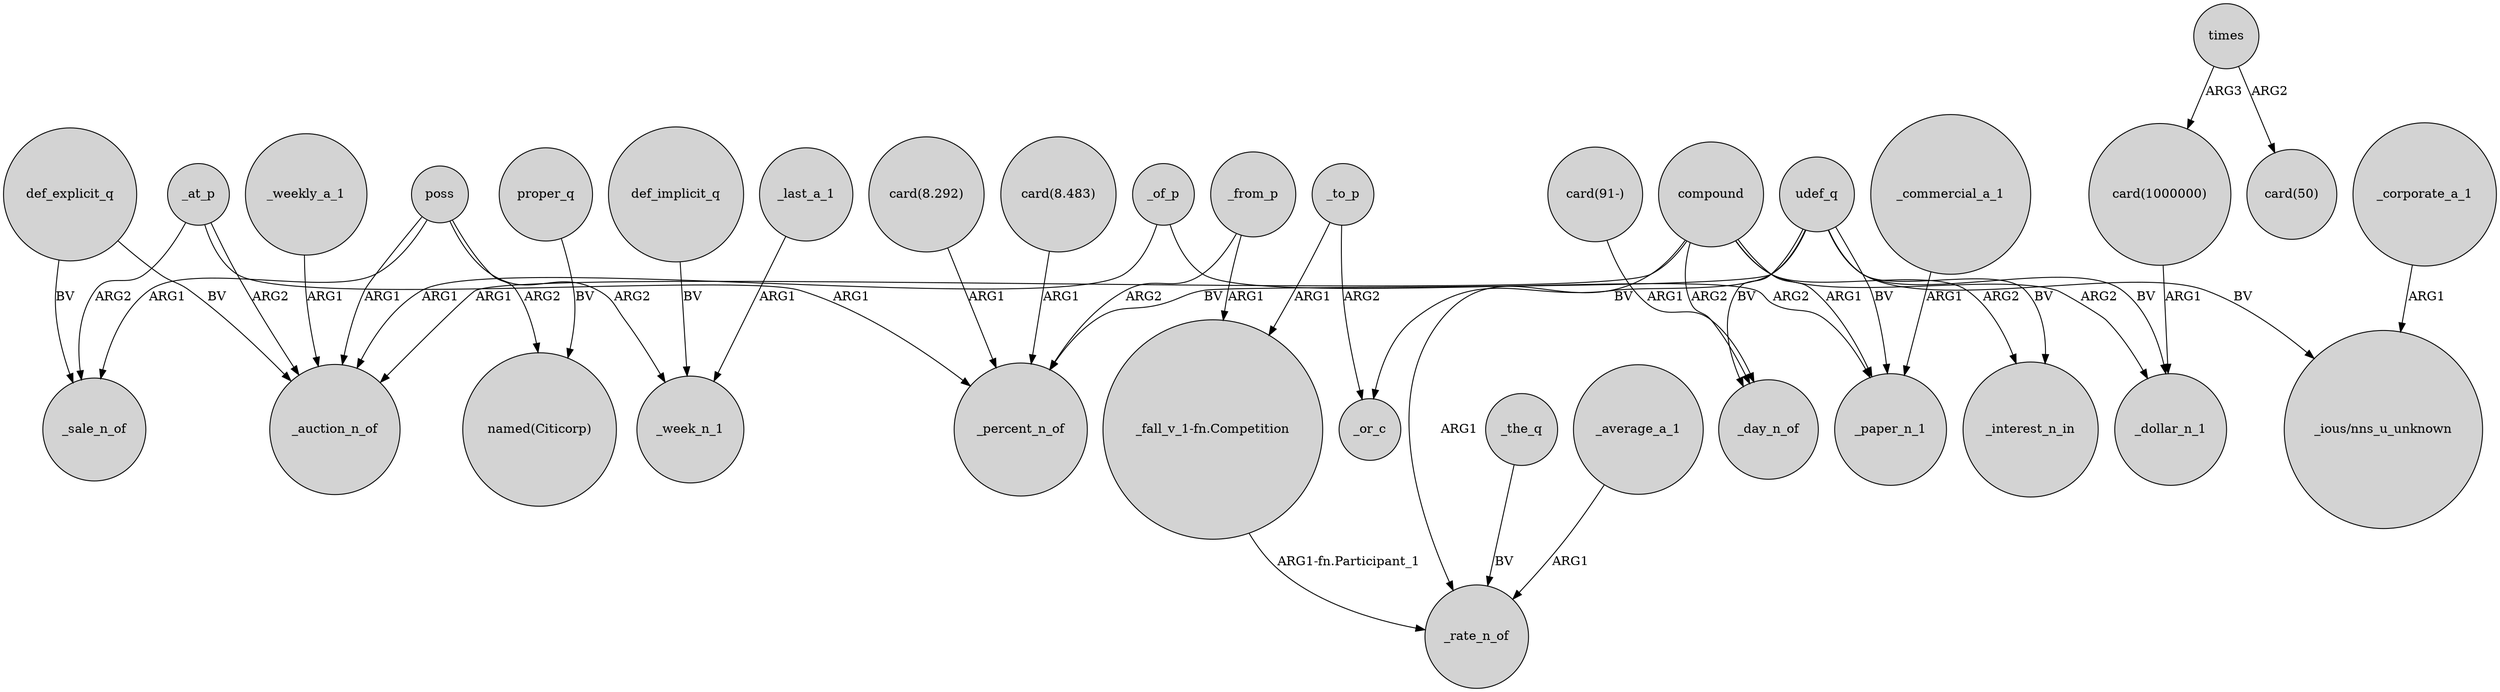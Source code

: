 digraph {
	node [shape=circle style=filled]
	_to_p -> _or_c [label=ARG2]
	_to_p -> "_fall_v_1-fn.Competition" [label=ARG1]
	times -> "card(50)" [label=ARG2]
	compound -> _day_n_of [label=ARG2]
	poss -> _auction_n_of [label=ARG1]
	poss -> _week_n_1 [label=ARG2]
	"_fall_v_1-fn.Competition" -> _rate_n_of [label="ARG1-fn.Participant_1"]
	udef_q -> _paper_n_1 [label=BV]
	times -> "card(1000000)" [label=ARG3]
	compound -> _paper_n_1 [label=ARG1]
	compound -> _dollar_n_1 [label=ARG2]
	compound -> _rate_n_of [label=ARG1]
	_at_p -> _sale_n_of [label=ARG2]
	"card(8.292)" -> _percent_n_of [label=ARG1]
	"card(8.483)" -> _percent_n_of [label=ARG1]
	udef_q -> _or_c [label=BV]
	_from_p -> "_fall_v_1-fn.Competition" [label=ARG1]
	_the_q -> _rate_n_of [label=BV]
	def_explicit_q -> _sale_n_of [label=BV]
	udef_q -> _day_n_of [label=BV]
	udef_q -> _percent_n_of [label=BV]
	_at_p -> _auction_n_of [label=ARG2]
	"card(91-)" -> _day_n_of [label=ARG1]
	_last_a_1 -> _week_n_1 [label=ARG1]
	_weekly_a_1 -> _auction_n_of [label=ARG1]
	udef_q -> _dollar_n_1 [label=BV]
	def_explicit_q -> _auction_n_of [label=BV]
	"card(1000000)" -> _dollar_n_1 [label=ARG1]
	def_implicit_q -> _week_n_1 [label=BV]
	poss -> "named(Citicorp)" [label=ARG2]
	_from_p -> _percent_n_of [label=ARG2]
	compound -> _auction_n_of [label=ARG1]
	udef_q -> _interest_n_in [label=BV]
	_commercial_a_1 -> _paper_n_1 [label=ARG1]
	proper_q -> "named(Citicorp)" [label=BV]
	_corporate_a_1 -> "_ious/nns_u_unknown" [label=ARG1]
	_of_p -> _auction_n_of [label=ARG1]
	udef_q -> "_ious/nns_u_unknown" [label=BV]
	_average_a_1 -> _rate_n_of [label=ARG1]
	_at_p -> _percent_n_of [label=ARG1]
	poss -> _sale_n_of [label=ARG1]
	compound -> _interest_n_in [label=ARG2]
	_of_p -> _paper_n_1 [label=ARG2]
}
